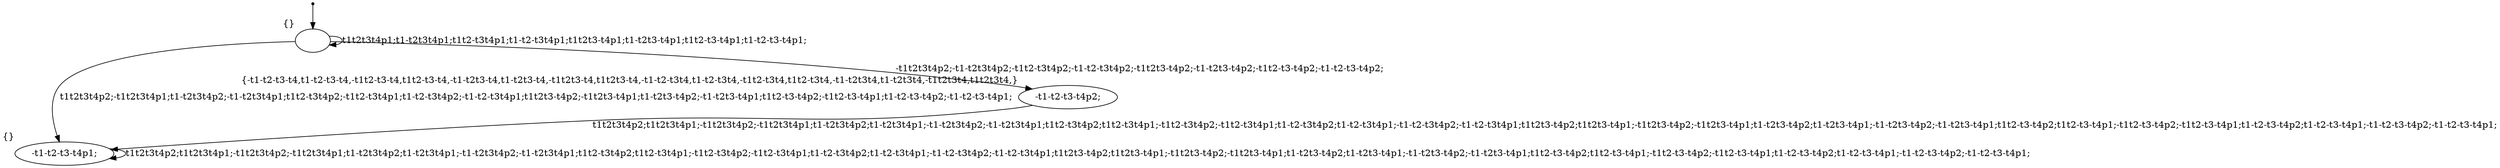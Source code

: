 digraph G {
  Initial [shape=point];
  Initial -> S0;
  S0 [label="", xlabel= "{}"];
  S0 -> S0 [label="t1t2t3t4p1;t1-t2t3t4p1;t1t2-t3t4p1;t1-t2-t3t4p1;t1t2t3-t4p1;t1-t2t3-t4p1;t1t2-t3-t4p1;t1-t2-t3-t4p1;"];
  S0 -> S1 [label="t1t2t3t4p2;-t1t2t3t4p1;t1-t2t3t4p2;-t1-t2t3t4p1;t1t2-t3t4p2;-t1t2-t3t4p1;t1-t2-t3t4p2;-t1-t2-t3t4p1;t1t2t3-t4p2;-t1t2t3-t4p1;t1-t2t3-t4p2;-t1-t2t3-t4p1;t1t2-t3-t4p2;-t1t2-t3-t4p1;t1-t2-t3-t4p2;-t1-t2-t3-t4p1;"];
  S0 -> S2 [label="-t1t2t3t4p2;-t1-t2t3t4p2;-t1t2-t3t4p2;-t1-t2-t3t4p2;-t1t2t3-t4p2;-t1-t2t3-t4p2;-t1t2-t3-t4p2;-t1-t2-t3-t4p2;"];
  S1 [label="-t1-t2-t3-t4p1;", xlabel= "{}"];
  S1 -> S1 [label="t1t2t3t4p2;t1t2t3t4p1;-t1t2t3t4p2;-t1t2t3t4p1;t1-t2t3t4p2;t1-t2t3t4p1;-t1-t2t3t4p2;-t1-t2t3t4p1;t1t2-t3t4p2;t1t2-t3t4p1;-t1t2-t3t4p2;-t1t2-t3t4p1;t1-t2-t3t4p2;t1-t2-t3t4p1;-t1-t2-t3t4p2;-t1-t2-t3t4p1;t1t2t3-t4p2;t1t2t3-t4p1;-t1t2t3-t4p2;-t1t2t3-t4p1;t1-t2t3-t4p2;t1-t2t3-t4p1;-t1-t2t3-t4p2;-t1-t2t3-t4p1;t1t2-t3-t4p2;t1t2-t3-t4p1;-t1t2-t3-t4p2;-t1t2-t3-t4p1;t1-t2-t3-t4p2;t1-t2-t3-t4p1;-t1-t2-t3-t4p2;-t1-t2-t3-t4p1;"];
  S2 [label="-t1-t2-t3-t4p2;", xlabel= "{-t1-t2-t3-t4,t1-t2-t3-t4,-t1t2-t3-t4,t1t2-t3-t4,-t1-t2t3-t4,t1-t2t3-t4,-t1t2t3-t4,t1t2t3-t4,-t1-t2-t3t4,t1-t2-t3t4,-t1t2-t3t4,t1t2-t3t4,-t1-t2t3t4,t1-t2t3t4,-t1t2t3t4,t1t2t3t4,}"];
  S2 -> S1 [label="t1t2t3t4p2;t1t2t3t4p1;-t1t2t3t4p2;-t1t2t3t4p1;t1-t2t3t4p2;t1-t2t3t4p1;-t1-t2t3t4p2;-t1-t2t3t4p1;t1t2-t3t4p2;t1t2-t3t4p1;-t1t2-t3t4p2;-t1t2-t3t4p1;t1-t2-t3t4p2;t1-t2-t3t4p1;-t1-t2-t3t4p2;-t1-t2-t3t4p1;t1t2t3-t4p2;t1t2t3-t4p1;-t1t2t3-t4p2;-t1t2t3-t4p1;t1-t2t3-t4p2;t1-t2t3-t4p1;-t1-t2t3-t4p2;-t1-t2t3-t4p1;t1t2-t3-t4p2;t1t2-t3-t4p1;-t1t2-t3-t4p2;-t1t2-t3-t4p1;t1-t2-t3-t4p2;t1-t2-t3-t4p1;-t1-t2-t3-t4p2;-t1-t2-t3-t4p1;"];
}